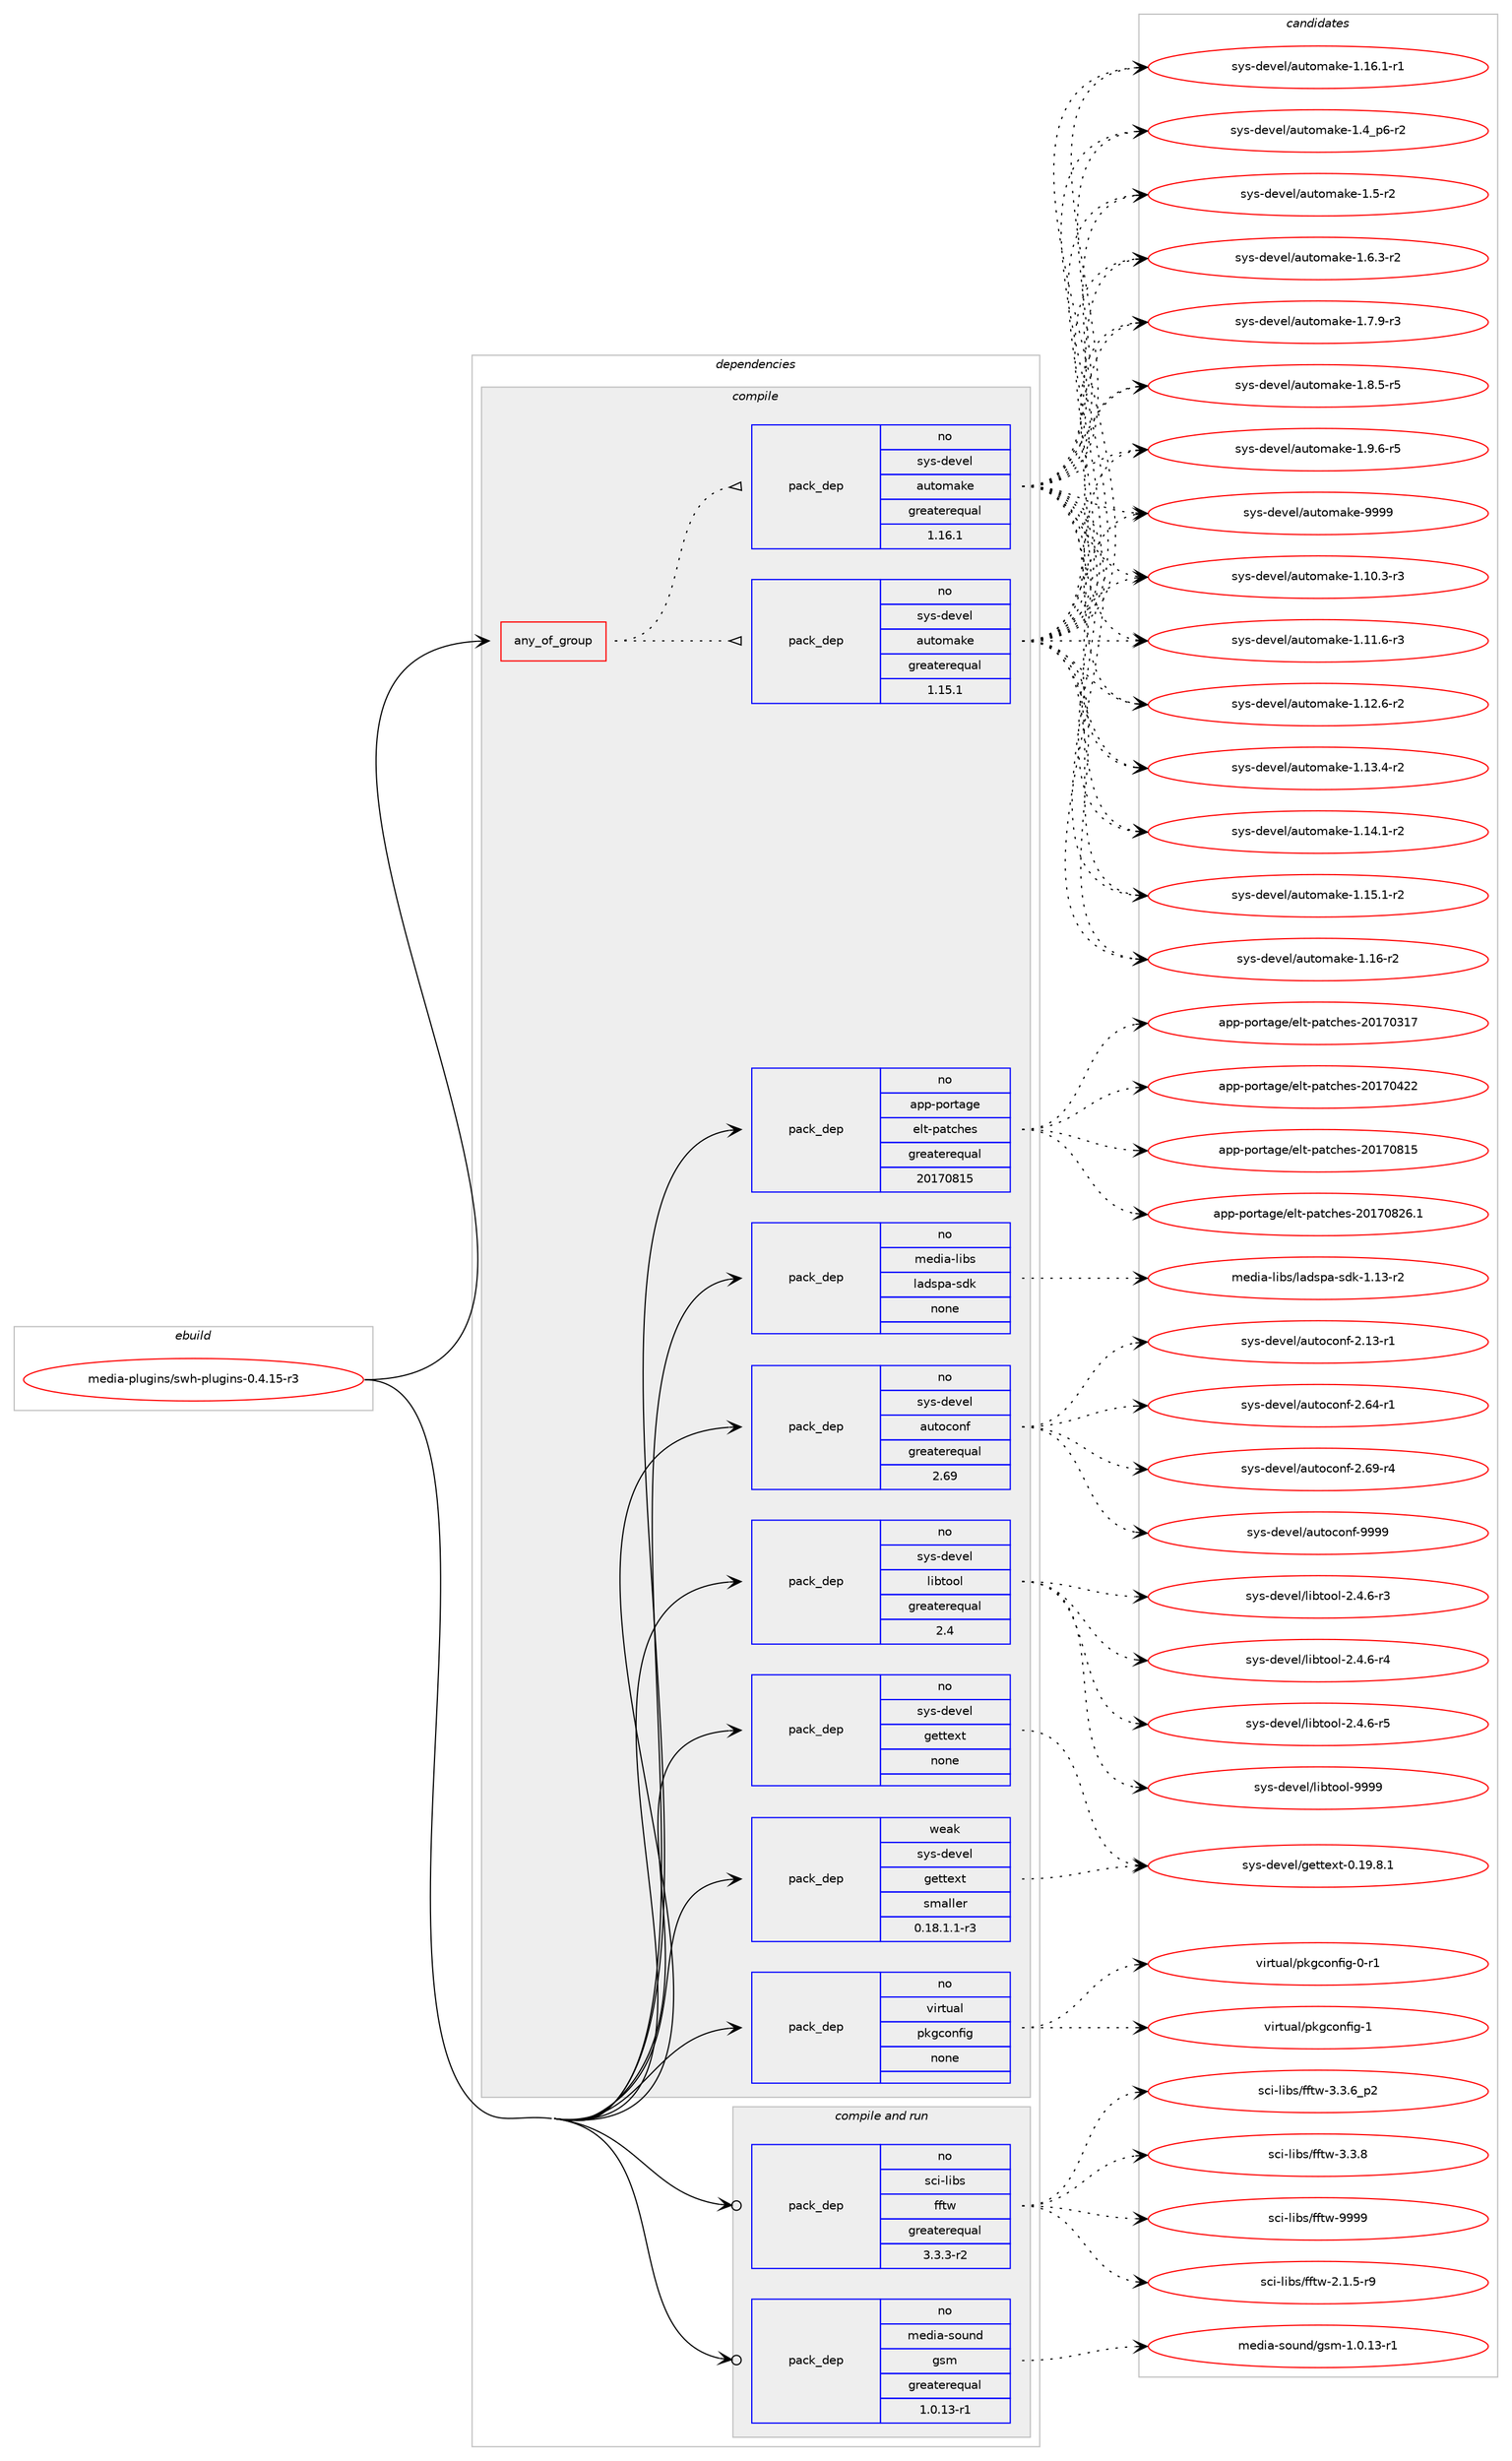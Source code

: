 digraph prolog {

# *************
# Graph options
# *************

newrank=true;
concentrate=true;
compound=true;
graph [rankdir=LR,fontname=Helvetica,fontsize=10,ranksep=1.5];#, ranksep=2.5, nodesep=0.2];
edge  [arrowhead=vee];
node  [fontname=Helvetica,fontsize=10];

# **********
# The ebuild
# **********

subgraph cluster_leftcol {
color=gray;
rank=same;
label=<<i>ebuild</i>>;
id [label="media-plugins/swh-plugins-0.4.15-r3", color=red, width=4, href="../media-plugins/swh-plugins-0.4.15-r3.svg"];
}

# ****************
# The dependencies
# ****************

subgraph cluster_midcol {
color=gray;
label=<<i>dependencies</i>>;
subgraph cluster_compile {
fillcolor="#eeeeee";
style=filled;
label=<<i>compile</i>>;
subgraph any25386 {
dependency1622244 [label=<<TABLE BORDER="0" CELLBORDER="1" CELLSPACING="0" CELLPADDING="4"><TR><TD CELLPADDING="10">any_of_group</TD></TR></TABLE>>, shape=none, color=red];subgraph pack1159601 {
dependency1622245 [label=<<TABLE BORDER="0" CELLBORDER="1" CELLSPACING="0" CELLPADDING="4" WIDTH="220"><TR><TD ROWSPAN="6" CELLPADDING="30">pack_dep</TD></TR><TR><TD WIDTH="110">no</TD></TR><TR><TD>sys-devel</TD></TR><TR><TD>automake</TD></TR><TR><TD>greaterequal</TD></TR><TR><TD>1.16.1</TD></TR></TABLE>>, shape=none, color=blue];
}
dependency1622244:e -> dependency1622245:w [weight=20,style="dotted",arrowhead="oinv"];
subgraph pack1159602 {
dependency1622246 [label=<<TABLE BORDER="0" CELLBORDER="1" CELLSPACING="0" CELLPADDING="4" WIDTH="220"><TR><TD ROWSPAN="6" CELLPADDING="30">pack_dep</TD></TR><TR><TD WIDTH="110">no</TD></TR><TR><TD>sys-devel</TD></TR><TR><TD>automake</TD></TR><TR><TD>greaterequal</TD></TR><TR><TD>1.15.1</TD></TR></TABLE>>, shape=none, color=blue];
}
dependency1622244:e -> dependency1622246:w [weight=20,style="dotted",arrowhead="oinv"];
}
id:e -> dependency1622244:w [weight=20,style="solid",arrowhead="vee"];
subgraph pack1159603 {
dependency1622247 [label=<<TABLE BORDER="0" CELLBORDER="1" CELLSPACING="0" CELLPADDING="4" WIDTH="220"><TR><TD ROWSPAN="6" CELLPADDING="30">pack_dep</TD></TR><TR><TD WIDTH="110">no</TD></TR><TR><TD>app-portage</TD></TR><TR><TD>elt-patches</TD></TR><TR><TD>greaterequal</TD></TR><TR><TD>20170815</TD></TR></TABLE>>, shape=none, color=blue];
}
id:e -> dependency1622247:w [weight=20,style="solid",arrowhead="vee"];
subgraph pack1159604 {
dependency1622248 [label=<<TABLE BORDER="0" CELLBORDER="1" CELLSPACING="0" CELLPADDING="4" WIDTH="220"><TR><TD ROWSPAN="6" CELLPADDING="30">pack_dep</TD></TR><TR><TD WIDTH="110">no</TD></TR><TR><TD>media-libs</TD></TR><TR><TD>ladspa-sdk</TD></TR><TR><TD>none</TD></TR><TR><TD></TD></TR></TABLE>>, shape=none, color=blue];
}
id:e -> dependency1622248:w [weight=20,style="solid",arrowhead="vee"];
subgraph pack1159605 {
dependency1622249 [label=<<TABLE BORDER="0" CELLBORDER="1" CELLSPACING="0" CELLPADDING="4" WIDTH="220"><TR><TD ROWSPAN="6" CELLPADDING="30">pack_dep</TD></TR><TR><TD WIDTH="110">no</TD></TR><TR><TD>sys-devel</TD></TR><TR><TD>autoconf</TD></TR><TR><TD>greaterequal</TD></TR><TR><TD>2.69</TD></TR></TABLE>>, shape=none, color=blue];
}
id:e -> dependency1622249:w [weight=20,style="solid",arrowhead="vee"];
subgraph pack1159606 {
dependency1622250 [label=<<TABLE BORDER="0" CELLBORDER="1" CELLSPACING="0" CELLPADDING="4" WIDTH="220"><TR><TD ROWSPAN="6" CELLPADDING="30">pack_dep</TD></TR><TR><TD WIDTH="110">no</TD></TR><TR><TD>sys-devel</TD></TR><TR><TD>gettext</TD></TR><TR><TD>none</TD></TR><TR><TD></TD></TR></TABLE>>, shape=none, color=blue];
}
id:e -> dependency1622250:w [weight=20,style="solid",arrowhead="vee"];
subgraph pack1159607 {
dependency1622251 [label=<<TABLE BORDER="0" CELLBORDER="1" CELLSPACING="0" CELLPADDING="4" WIDTH="220"><TR><TD ROWSPAN="6" CELLPADDING="30">pack_dep</TD></TR><TR><TD WIDTH="110">no</TD></TR><TR><TD>sys-devel</TD></TR><TR><TD>libtool</TD></TR><TR><TD>greaterequal</TD></TR><TR><TD>2.4</TD></TR></TABLE>>, shape=none, color=blue];
}
id:e -> dependency1622251:w [weight=20,style="solid",arrowhead="vee"];
subgraph pack1159608 {
dependency1622252 [label=<<TABLE BORDER="0" CELLBORDER="1" CELLSPACING="0" CELLPADDING="4" WIDTH="220"><TR><TD ROWSPAN="6" CELLPADDING="30">pack_dep</TD></TR><TR><TD WIDTH="110">no</TD></TR><TR><TD>virtual</TD></TR><TR><TD>pkgconfig</TD></TR><TR><TD>none</TD></TR><TR><TD></TD></TR></TABLE>>, shape=none, color=blue];
}
id:e -> dependency1622252:w [weight=20,style="solid",arrowhead="vee"];
subgraph pack1159609 {
dependency1622253 [label=<<TABLE BORDER="0" CELLBORDER="1" CELLSPACING="0" CELLPADDING="4" WIDTH="220"><TR><TD ROWSPAN="6" CELLPADDING="30">pack_dep</TD></TR><TR><TD WIDTH="110">weak</TD></TR><TR><TD>sys-devel</TD></TR><TR><TD>gettext</TD></TR><TR><TD>smaller</TD></TR><TR><TD>0.18.1.1-r3</TD></TR></TABLE>>, shape=none, color=blue];
}
id:e -> dependency1622253:w [weight=20,style="solid",arrowhead="vee"];
}
subgraph cluster_compileandrun {
fillcolor="#eeeeee";
style=filled;
label=<<i>compile and run</i>>;
subgraph pack1159610 {
dependency1622254 [label=<<TABLE BORDER="0" CELLBORDER="1" CELLSPACING="0" CELLPADDING="4" WIDTH="220"><TR><TD ROWSPAN="6" CELLPADDING="30">pack_dep</TD></TR><TR><TD WIDTH="110">no</TD></TR><TR><TD>media-sound</TD></TR><TR><TD>gsm</TD></TR><TR><TD>greaterequal</TD></TR><TR><TD>1.0.13-r1</TD></TR></TABLE>>, shape=none, color=blue];
}
id:e -> dependency1622254:w [weight=20,style="solid",arrowhead="odotvee"];
subgraph pack1159611 {
dependency1622255 [label=<<TABLE BORDER="0" CELLBORDER="1" CELLSPACING="0" CELLPADDING="4" WIDTH="220"><TR><TD ROWSPAN="6" CELLPADDING="30">pack_dep</TD></TR><TR><TD WIDTH="110">no</TD></TR><TR><TD>sci-libs</TD></TR><TR><TD>fftw</TD></TR><TR><TD>greaterequal</TD></TR><TR><TD>3.3.3-r2</TD></TR></TABLE>>, shape=none, color=blue];
}
id:e -> dependency1622255:w [weight=20,style="solid",arrowhead="odotvee"];
}
subgraph cluster_run {
fillcolor="#eeeeee";
style=filled;
label=<<i>run</i>>;
}
}

# **************
# The candidates
# **************

subgraph cluster_choices {
rank=same;
color=gray;
label=<<i>candidates</i>>;

subgraph choice1159601 {
color=black;
nodesep=1;
choice11512111545100101118101108479711711611110997107101454946494846514511451 [label="sys-devel/automake-1.10.3-r3", color=red, width=4,href="../sys-devel/automake-1.10.3-r3.svg"];
choice11512111545100101118101108479711711611110997107101454946494946544511451 [label="sys-devel/automake-1.11.6-r3", color=red, width=4,href="../sys-devel/automake-1.11.6-r3.svg"];
choice11512111545100101118101108479711711611110997107101454946495046544511450 [label="sys-devel/automake-1.12.6-r2", color=red, width=4,href="../sys-devel/automake-1.12.6-r2.svg"];
choice11512111545100101118101108479711711611110997107101454946495146524511450 [label="sys-devel/automake-1.13.4-r2", color=red, width=4,href="../sys-devel/automake-1.13.4-r2.svg"];
choice11512111545100101118101108479711711611110997107101454946495246494511450 [label="sys-devel/automake-1.14.1-r2", color=red, width=4,href="../sys-devel/automake-1.14.1-r2.svg"];
choice11512111545100101118101108479711711611110997107101454946495346494511450 [label="sys-devel/automake-1.15.1-r2", color=red, width=4,href="../sys-devel/automake-1.15.1-r2.svg"];
choice1151211154510010111810110847971171161111099710710145494649544511450 [label="sys-devel/automake-1.16-r2", color=red, width=4,href="../sys-devel/automake-1.16-r2.svg"];
choice11512111545100101118101108479711711611110997107101454946495446494511449 [label="sys-devel/automake-1.16.1-r1", color=red, width=4,href="../sys-devel/automake-1.16.1-r1.svg"];
choice115121115451001011181011084797117116111109971071014549465295112544511450 [label="sys-devel/automake-1.4_p6-r2", color=red, width=4,href="../sys-devel/automake-1.4_p6-r2.svg"];
choice11512111545100101118101108479711711611110997107101454946534511450 [label="sys-devel/automake-1.5-r2", color=red, width=4,href="../sys-devel/automake-1.5-r2.svg"];
choice115121115451001011181011084797117116111109971071014549465446514511450 [label="sys-devel/automake-1.6.3-r2", color=red, width=4,href="../sys-devel/automake-1.6.3-r2.svg"];
choice115121115451001011181011084797117116111109971071014549465546574511451 [label="sys-devel/automake-1.7.9-r3", color=red, width=4,href="../sys-devel/automake-1.7.9-r3.svg"];
choice115121115451001011181011084797117116111109971071014549465646534511453 [label="sys-devel/automake-1.8.5-r5", color=red, width=4,href="../sys-devel/automake-1.8.5-r5.svg"];
choice115121115451001011181011084797117116111109971071014549465746544511453 [label="sys-devel/automake-1.9.6-r5", color=red, width=4,href="../sys-devel/automake-1.9.6-r5.svg"];
choice115121115451001011181011084797117116111109971071014557575757 [label="sys-devel/automake-9999", color=red, width=4,href="../sys-devel/automake-9999.svg"];
dependency1622245:e -> choice11512111545100101118101108479711711611110997107101454946494846514511451:w [style=dotted,weight="100"];
dependency1622245:e -> choice11512111545100101118101108479711711611110997107101454946494946544511451:w [style=dotted,weight="100"];
dependency1622245:e -> choice11512111545100101118101108479711711611110997107101454946495046544511450:w [style=dotted,weight="100"];
dependency1622245:e -> choice11512111545100101118101108479711711611110997107101454946495146524511450:w [style=dotted,weight="100"];
dependency1622245:e -> choice11512111545100101118101108479711711611110997107101454946495246494511450:w [style=dotted,weight="100"];
dependency1622245:e -> choice11512111545100101118101108479711711611110997107101454946495346494511450:w [style=dotted,weight="100"];
dependency1622245:e -> choice1151211154510010111810110847971171161111099710710145494649544511450:w [style=dotted,weight="100"];
dependency1622245:e -> choice11512111545100101118101108479711711611110997107101454946495446494511449:w [style=dotted,weight="100"];
dependency1622245:e -> choice115121115451001011181011084797117116111109971071014549465295112544511450:w [style=dotted,weight="100"];
dependency1622245:e -> choice11512111545100101118101108479711711611110997107101454946534511450:w [style=dotted,weight="100"];
dependency1622245:e -> choice115121115451001011181011084797117116111109971071014549465446514511450:w [style=dotted,weight="100"];
dependency1622245:e -> choice115121115451001011181011084797117116111109971071014549465546574511451:w [style=dotted,weight="100"];
dependency1622245:e -> choice115121115451001011181011084797117116111109971071014549465646534511453:w [style=dotted,weight="100"];
dependency1622245:e -> choice115121115451001011181011084797117116111109971071014549465746544511453:w [style=dotted,weight="100"];
dependency1622245:e -> choice115121115451001011181011084797117116111109971071014557575757:w [style=dotted,weight="100"];
}
subgraph choice1159602 {
color=black;
nodesep=1;
choice11512111545100101118101108479711711611110997107101454946494846514511451 [label="sys-devel/automake-1.10.3-r3", color=red, width=4,href="../sys-devel/automake-1.10.3-r3.svg"];
choice11512111545100101118101108479711711611110997107101454946494946544511451 [label="sys-devel/automake-1.11.6-r3", color=red, width=4,href="../sys-devel/automake-1.11.6-r3.svg"];
choice11512111545100101118101108479711711611110997107101454946495046544511450 [label="sys-devel/automake-1.12.6-r2", color=red, width=4,href="../sys-devel/automake-1.12.6-r2.svg"];
choice11512111545100101118101108479711711611110997107101454946495146524511450 [label="sys-devel/automake-1.13.4-r2", color=red, width=4,href="../sys-devel/automake-1.13.4-r2.svg"];
choice11512111545100101118101108479711711611110997107101454946495246494511450 [label="sys-devel/automake-1.14.1-r2", color=red, width=4,href="../sys-devel/automake-1.14.1-r2.svg"];
choice11512111545100101118101108479711711611110997107101454946495346494511450 [label="sys-devel/automake-1.15.1-r2", color=red, width=4,href="../sys-devel/automake-1.15.1-r2.svg"];
choice1151211154510010111810110847971171161111099710710145494649544511450 [label="sys-devel/automake-1.16-r2", color=red, width=4,href="../sys-devel/automake-1.16-r2.svg"];
choice11512111545100101118101108479711711611110997107101454946495446494511449 [label="sys-devel/automake-1.16.1-r1", color=red, width=4,href="../sys-devel/automake-1.16.1-r1.svg"];
choice115121115451001011181011084797117116111109971071014549465295112544511450 [label="sys-devel/automake-1.4_p6-r2", color=red, width=4,href="../sys-devel/automake-1.4_p6-r2.svg"];
choice11512111545100101118101108479711711611110997107101454946534511450 [label="sys-devel/automake-1.5-r2", color=red, width=4,href="../sys-devel/automake-1.5-r2.svg"];
choice115121115451001011181011084797117116111109971071014549465446514511450 [label="sys-devel/automake-1.6.3-r2", color=red, width=4,href="../sys-devel/automake-1.6.3-r2.svg"];
choice115121115451001011181011084797117116111109971071014549465546574511451 [label="sys-devel/automake-1.7.9-r3", color=red, width=4,href="../sys-devel/automake-1.7.9-r3.svg"];
choice115121115451001011181011084797117116111109971071014549465646534511453 [label="sys-devel/automake-1.8.5-r5", color=red, width=4,href="../sys-devel/automake-1.8.5-r5.svg"];
choice115121115451001011181011084797117116111109971071014549465746544511453 [label="sys-devel/automake-1.9.6-r5", color=red, width=4,href="../sys-devel/automake-1.9.6-r5.svg"];
choice115121115451001011181011084797117116111109971071014557575757 [label="sys-devel/automake-9999", color=red, width=4,href="../sys-devel/automake-9999.svg"];
dependency1622246:e -> choice11512111545100101118101108479711711611110997107101454946494846514511451:w [style=dotted,weight="100"];
dependency1622246:e -> choice11512111545100101118101108479711711611110997107101454946494946544511451:w [style=dotted,weight="100"];
dependency1622246:e -> choice11512111545100101118101108479711711611110997107101454946495046544511450:w [style=dotted,weight="100"];
dependency1622246:e -> choice11512111545100101118101108479711711611110997107101454946495146524511450:w [style=dotted,weight="100"];
dependency1622246:e -> choice11512111545100101118101108479711711611110997107101454946495246494511450:w [style=dotted,weight="100"];
dependency1622246:e -> choice11512111545100101118101108479711711611110997107101454946495346494511450:w [style=dotted,weight="100"];
dependency1622246:e -> choice1151211154510010111810110847971171161111099710710145494649544511450:w [style=dotted,weight="100"];
dependency1622246:e -> choice11512111545100101118101108479711711611110997107101454946495446494511449:w [style=dotted,weight="100"];
dependency1622246:e -> choice115121115451001011181011084797117116111109971071014549465295112544511450:w [style=dotted,weight="100"];
dependency1622246:e -> choice11512111545100101118101108479711711611110997107101454946534511450:w [style=dotted,weight="100"];
dependency1622246:e -> choice115121115451001011181011084797117116111109971071014549465446514511450:w [style=dotted,weight="100"];
dependency1622246:e -> choice115121115451001011181011084797117116111109971071014549465546574511451:w [style=dotted,weight="100"];
dependency1622246:e -> choice115121115451001011181011084797117116111109971071014549465646534511453:w [style=dotted,weight="100"];
dependency1622246:e -> choice115121115451001011181011084797117116111109971071014549465746544511453:w [style=dotted,weight="100"];
dependency1622246:e -> choice115121115451001011181011084797117116111109971071014557575757:w [style=dotted,weight="100"];
}
subgraph choice1159603 {
color=black;
nodesep=1;
choice97112112451121111141169710310147101108116451129711699104101115455048495548514955 [label="app-portage/elt-patches-20170317", color=red, width=4,href="../app-portage/elt-patches-20170317.svg"];
choice97112112451121111141169710310147101108116451129711699104101115455048495548525050 [label="app-portage/elt-patches-20170422", color=red, width=4,href="../app-portage/elt-patches-20170422.svg"];
choice97112112451121111141169710310147101108116451129711699104101115455048495548564953 [label="app-portage/elt-patches-20170815", color=red, width=4,href="../app-portage/elt-patches-20170815.svg"];
choice971121124511211111411697103101471011081164511297116991041011154550484955485650544649 [label="app-portage/elt-patches-20170826.1", color=red, width=4,href="../app-portage/elt-patches-20170826.1.svg"];
dependency1622247:e -> choice97112112451121111141169710310147101108116451129711699104101115455048495548514955:w [style=dotted,weight="100"];
dependency1622247:e -> choice97112112451121111141169710310147101108116451129711699104101115455048495548525050:w [style=dotted,weight="100"];
dependency1622247:e -> choice97112112451121111141169710310147101108116451129711699104101115455048495548564953:w [style=dotted,weight="100"];
dependency1622247:e -> choice971121124511211111411697103101471011081164511297116991041011154550484955485650544649:w [style=dotted,weight="100"];
}
subgraph choice1159604 {
color=black;
nodesep=1;
choice1091011001059745108105981154710897100115112974511510010745494649514511450 [label="media-libs/ladspa-sdk-1.13-r2", color=red, width=4,href="../media-libs/ladspa-sdk-1.13-r2.svg"];
dependency1622248:e -> choice1091011001059745108105981154710897100115112974511510010745494649514511450:w [style=dotted,weight="100"];
}
subgraph choice1159605 {
color=black;
nodesep=1;
choice1151211154510010111810110847971171161119911111010245504649514511449 [label="sys-devel/autoconf-2.13-r1", color=red, width=4,href="../sys-devel/autoconf-2.13-r1.svg"];
choice1151211154510010111810110847971171161119911111010245504654524511449 [label="sys-devel/autoconf-2.64-r1", color=red, width=4,href="../sys-devel/autoconf-2.64-r1.svg"];
choice1151211154510010111810110847971171161119911111010245504654574511452 [label="sys-devel/autoconf-2.69-r4", color=red, width=4,href="../sys-devel/autoconf-2.69-r4.svg"];
choice115121115451001011181011084797117116111991111101024557575757 [label="sys-devel/autoconf-9999", color=red, width=4,href="../sys-devel/autoconf-9999.svg"];
dependency1622249:e -> choice1151211154510010111810110847971171161119911111010245504649514511449:w [style=dotted,weight="100"];
dependency1622249:e -> choice1151211154510010111810110847971171161119911111010245504654524511449:w [style=dotted,weight="100"];
dependency1622249:e -> choice1151211154510010111810110847971171161119911111010245504654574511452:w [style=dotted,weight="100"];
dependency1622249:e -> choice115121115451001011181011084797117116111991111101024557575757:w [style=dotted,weight="100"];
}
subgraph choice1159606 {
color=black;
nodesep=1;
choice1151211154510010111810110847103101116116101120116454846495746564649 [label="sys-devel/gettext-0.19.8.1", color=red, width=4,href="../sys-devel/gettext-0.19.8.1.svg"];
dependency1622250:e -> choice1151211154510010111810110847103101116116101120116454846495746564649:w [style=dotted,weight="100"];
}
subgraph choice1159607 {
color=black;
nodesep=1;
choice1151211154510010111810110847108105981161111111084550465246544511451 [label="sys-devel/libtool-2.4.6-r3", color=red, width=4,href="../sys-devel/libtool-2.4.6-r3.svg"];
choice1151211154510010111810110847108105981161111111084550465246544511452 [label="sys-devel/libtool-2.4.6-r4", color=red, width=4,href="../sys-devel/libtool-2.4.6-r4.svg"];
choice1151211154510010111810110847108105981161111111084550465246544511453 [label="sys-devel/libtool-2.4.6-r5", color=red, width=4,href="../sys-devel/libtool-2.4.6-r5.svg"];
choice1151211154510010111810110847108105981161111111084557575757 [label="sys-devel/libtool-9999", color=red, width=4,href="../sys-devel/libtool-9999.svg"];
dependency1622251:e -> choice1151211154510010111810110847108105981161111111084550465246544511451:w [style=dotted,weight="100"];
dependency1622251:e -> choice1151211154510010111810110847108105981161111111084550465246544511452:w [style=dotted,weight="100"];
dependency1622251:e -> choice1151211154510010111810110847108105981161111111084550465246544511453:w [style=dotted,weight="100"];
dependency1622251:e -> choice1151211154510010111810110847108105981161111111084557575757:w [style=dotted,weight="100"];
}
subgraph choice1159608 {
color=black;
nodesep=1;
choice11810511411611797108471121071039911111010210510345484511449 [label="virtual/pkgconfig-0-r1", color=red, width=4,href="../virtual/pkgconfig-0-r1.svg"];
choice1181051141161179710847112107103991111101021051034549 [label="virtual/pkgconfig-1", color=red, width=4,href="../virtual/pkgconfig-1.svg"];
dependency1622252:e -> choice11810511411611797108471121071039911111010210510345484511449:w [style=dotted,weight="100"];
dependency1622252:e -> choice1181051141161179710847112107103991111101021051034549:w [style=dotted,weight="100"];
}
subgraph choice1159609 {
color=black;
nodesep=1;
choice1151211154510010111810110847103101116116101120116454846495746564649 [label="sys-devel/gettext-0.19.8.1", color=red, width=4,href="../sys-devel/gettext-0.19.8.1.svg"];
dependency1622253:e -> choice1151211154510010111810110847103101116116101120116454846495746564649:w [style=dotted,weight="100"];
}
subgraph choice1159610 {
color=black;
nodesep=1;
choice109101100105974511511111711010047103115109454946484649514511449 [label="media-sound/gsm-1.0.13-r1", color=red, width=4,href="../media-sound/gsm-1.0.13-r1.svg"];
dependency1622254:e -> choice109101100105974511511111711010047103115109454946484649514511449:w [style=dotted,weight="100"];
}
subgraph choice1159611 {
color=black;
nodesep=1;
choice115991054510810598115471021021161194550464946534511457 [label="sci-libs/fftw-2.1.5-r9", color=red, width=4,href="../sci-libs/fftw-2.1.5-r9.svg"];
choice115991054510810598115471021021161194551465146549511250 [label="sci-libs/fftw-3.3.6_p2", color=red, width=4,href="../sci-libs/fftw-3.3.6_p2.svg"];
choice11599105451081059811547102102116119455146514656 [label="sci-libs/fftw-3.3.8", color=red, width=4,href="../sci-libs/fftw-3.3.8.svg"];
choice115991054510810598115471021021161194557575757 [label="sci-libs/fftw-9999", color=red, width=4,href="../sci-libs/fftw-9999.svg"];
dependency1622255:e -> choice115991054510810598115471021021161194550464946534511457:w [style=dotted,weight="100"];
dependency1622255:e -> choice115991054510810598115471021021161194551465146549511250:w [style=dotted,weight="100"];
dependency1622255:e -> choice11599105451081059811547102102116119455146514656:w [style=dotted,weight="100"];
dependency1622255:e -> choice115991054510810598115471021021161194557575757:w [style=dotted,weight="100"];
}
}

}
